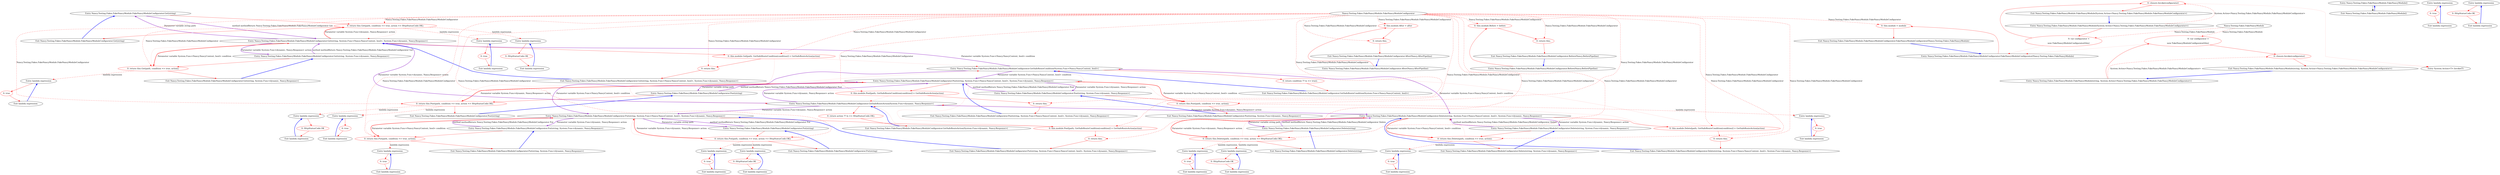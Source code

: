 digraph  {
m0_43 [cluster="Nancy.Testing.Fakes.FakeNancyModule.FakeNancyModuleConfigurator.Get(string)", file="FakeNancyModule.cs", label="Entry Nancy.Testing.Fakes.FakeNancyModule.FakeNancyModuleConfigurator.Get(string)", span="124-124"];
m0_44 [cluster="Nancy.Testing.Fakes.FakeNancyModule.FakeNancyModuleConfigurator.Get(string)", color=red, community=0, file="FakeNancyModule.cs", label="0: return this.Get(path, condition => true, action => HttpStatusCode.OK);", span="126-126"];
m0_45 [cluster="Nancy.Testing.Fakes.FakeNancyModule.FakeNancyModuleConfigurator.Get(string)", file="FakeNancyModule.cs", label="Exit Nancy.Testing.Fakes.FakeNancyModule.FakeNancyModuleConfigurator.Get(string)", span="124-124"];
m0_41 [cluster="Nancy.Testing.Fakes.FakeNancyModule.FakeNancyModuleConfigurator.GetSafeRouteCondition(System.Func<Nancy.NancyContext, bool>)", file="FakeNancyModule.cs", label="Entry Nancy.Testing.Fakes.FakeNancyModule.FakeNancyModuleConfigurator.GetSafeRouteCondition(System.Func<Nancy.NancyContext, bool>)", span="231-231"];
m0_105 [cluster="Nancy.Testing.Fakes.FakeNancyModule.FakeNancyModuleConfigurator.GetSafeRouteCondition(System.Func<Nancy.NancyContext, bool>)", color=red, community=0, file="FakeNancyModule.cs", label="0: return condition ?? (x => true);", span="233-233"];
m0_106 [cluster="Nancy.Testing.Fakes.FakeNancyModule.FakeNancyModuleConfigurator.GetSafeRouteCondition(System.Func<Nancy.NancyContext, bool>)", file="FakeNancyModule.cs", label="Exit Nancy.Testing.Fakes.FakeNancyModule.FakeNancyModuleConfigurator.GetSafeRouteCondition(System.Func<Nancy.NancyContext, bool>)", span="231-231"];
m0_65 [cluster="Nancy.Testing.Fakes.FakeNancyModule.FakeNancyModuleConfigurator.Post(string, System.Func<Nancy.NancyContext, bool>, System.Func<dynamic, Nancy.Response>)", file="FakeNancyModule.cs", label="Entry Nancy.Testing.Fakes.FakeNancyModule.FakeNancyModuleConfigurator.Post(string, System.Func<Nancy.NancyContext, bool>, System.Func<dynamic, Nancy.Response>)", span="184-184"];
m0_78 [cluster="Nancy.Testing.Fakes.FakeNancyModule.FakeNancyModuleConfigurator.Post(string, System.Func<Nancy.NancyContext, bool>, System.Func<dynamic, Nancy.Response>)", color=red, community=0, file="FakeNancyModule.cs", label="0: this.module.Post[path, GetSafeRouteCondition(condition)] = GetSafeRouteAction(action)", span="186-186"];
m0_79 [cluster="Nancy.Testing.Fakes.FakeNancyModule.FakeNancyModuleConfigurator.Post(string, System.Func<Nancy.NancyContext, bool>, System.Func<dynamic, Nancy.Response>)", color=red, community=0, file="FakeNancyModule.cs", label="0: return this;", span="187-187"];
m0_80 [cluster="Nancy.Testing.Fakes.FakeNancyModule.FakeNancyModuleConfigurator.Post(string, System.Func<Nancy.NancyContext, bool>, System.Func<dynamic, Nancy.Response>)", file="FakeNancyModule.cs", label="Exit Nancy.Testing.Fakes.FakeNancyModule.FakeNancyModuleConfigurator.Post(string, System.Func<Nancy.NancyContext, bool>, System.Func<dynamic, Nancy.Response>)", span="184-184"];
m0_22 [cluster="Nancy.Testing.Fakes.FakeNancyModule.FakeNancyModuleConfigurator.Delete(string)", file="FakeNancyModule.cs", label="Entry Nancy.Testing.Fakes.FakeNancyModule.FakeNancyModuleConfigurator.Delete(string)", span="88-88"];
m0_23 [cluster="Nancy.Testing.Fakes.FakeNancyModule.FakeNancyModuleConfigurator.Delete(string)", color=red, community=0, file="FakeNancyModule.cs", label="0: return this.Delete(path, condition => true, action => HttpStatusCode.OK);", span="90-90"];
m0_24 [cluster="Nancy.Testing.Fakes.FakeNancyModule.FakeNancyModuleConfigurator.Delete(string)", file="FakeNancyModule.cs", label="Exit Nancy.Testing.Fakes.FakeNancyModule.FakeNancyModuleConfigurator.Delete(string)", span="88-88"];
m0_53 [cluster="Nancy.Testing.Fakes.FakeNancyModule.FakeNancyModuleConfigurator.Get(string, System.Func<dynamic, Nancy.Response>)", file="FakeNancyModule.cs", label="Entry Nancy.Testing.Fakes.FakeNancyModule.FakeNancyModuleConfigurator.Get(string, System.Func<dynamic, Nancy.Response>)", span="136-136"];
m0_54 [cluster="Nancy.Testing.Fakes.FakeNancyModule.FakeNancyModuleConfigurator.Get(string, System.Func<dynamic, Nancy.Response>)", color=red, community=0, file="FakeNancyModule.cs", label="0: return this.Get(path, condition => true, action);", span="138-138"];
m0_55 [cluster="Nancy.Testing.Fakes.FakeNancyModule.FakeNancyModuleConfigurator.Get(string, System.Func<dynamic, Nancy.Response>)", file="FakeNancyModule.cs", label="Exit Nancy.Testing.Fakes.FakeNancyModule.FakeNancyModuleConfigurator.Get(string, System.Func<dynamic, Nancy.Response>)", span="136-136"];
m0_0 [cluster="Nancy.Testing.Fakes.FakeNancyModule.FakeNancyModule()", file="FakeNancyModule.cs", label="Entry Nancy.Testing.Fakes.FakeNancyModule.FakeNancyModule()", span="12-12"];
m0_1 [cluster="Nancy.Testing.Fakes.FakeNancyModule.FakeNancyModule()", file="FakeNancyModule.cs", label="Exit Nancy.Testing.Fakes.FakeNancyModule.FakeNancyModule()", span="12-12"];
m0_7 [cluster="System.Action<T>.Invoke(T)", file="FakeNancyModule.cs", label="Entry System.Action<T>.Invoke(T)", span="0-0"];
m0_42 [cluster="Nancy.Testing.Fakes.FakeNancyModule.FakeNancyModuleConfigurator.GetSafeRouteAction(System.Func<dynamic, Nancy.Response>)", file="FakeNancyModule.cs", label="Entry Nancy.Testing.Fakes.FakeNancyModule.FakeNancyModuleConfigurator.GetSafeRouteAction(System.Func<dynamic, Nancy.Response>)", span="226-226"];
m0_100 [cluster="Nancy.Testing.Fakes.FakeNancyModule.FakeNancyModuleConfigurator.GetSafeRouteAction(System.Func<dynamic, Nancy.Response>)", color=red, community=0, file="FakeNancyModule.cs", label="0: return action ?? (x => HttpStatusCode.OK);", span="228-228"];
m0_101 [cluster="Nancy.Testing.Fakes.FakeNancyModule.FakeNancyModuleConfigurator.GetSafeRouteAction(System.Func<dynamic, Nancy.Response>)", file="FakeNancyModule.cs", label="Exit Nancy.Testing.Fakes.FakeNancyModule.FakeNancyModuleConfigurator.GetSafeRouteAction(System.Func<dynamic, Nancy.Response>)", span="226-226"];
m0_72 [cluster="Nancy.Testing.Fakes.FakeNancyModule.FakeNancyModuleConfigurator.Post(string, System.Func<dynamic, Nancy.Response>)", file="FakeNancyModule.cs", label="Entry Nancy.Testing.Fakes.FakeNancyModule.FakeNancyModuleConfigurator.Post(string, System.Func<dynamic, Nancy.Response>)", span="172-172"];
m0_73 [cluster="Nancy.Testing.Fakes.FakeNancyModule.FakeNancyModuleConfigurator.Post(string, System.Func<dynamic, Nancy.Response>)", color=red, community=0, file="FakeNancyModule.cs", label="0: return this.Post(path, condition => true, action);", span="174-174"];
m0_74 [cluster="Nancy.Testing.Fakes.FakeNancyModule.FakeNancyModuleConfigurator.Post(string, System.Func<dynamic, Nancy.Response>)", file="FakeNancyModule.cs", label="Exit Nancy.Testing.Fakes.FakeNancyModule.FakeNancyModuleConfigurator.Post(string, System.Func<dynamic, Nancy.Response>)", span="172-172"];
m0_8 [cluster="Nancy.Testing.Fakes.FakeNancyModule.FakeNancyModule(string, System.Action<Nancy.Testing.Fakes.FakeNancyModule.FakeNancyModuleConfigurator>)", file="FakeNancyModule.cs", label="Entry Nancy.Testing.Fakes.FakeNancyModule.FakeNancyModule(string, System.Action<Nancy.Testing.Fakes.FakeNancyModule.FakeNancyModuleConfigurator>)", span="33-33"];
m0_9 [cluster="Nancy.Testing.Fakes.FakeNancyModule.FakeNancyModule(string, System.Action<Nancy.Testing.Fakes.FakeNancyModule.FakeNancyModuleConfigurator>)", color=red, community=1, file="FakeNancyModule.cs", label="0: var configurator =\r\n                new FakeNancyModuleConfigurator(this)", span="36-37"];
m0_10 [cluster="Nancy.Testing.Fakes.FakeNancyModule.FakeNancyModule(string, System.Action<Nancy.Testing.Fakes.FakeNancyModule.FakeNancyModuleConfigurator>)", color=red, community=0, file="FakeNancyModule.cs", label="0: closure.Invoke(configurator)", span="39-39"];
m0_11 [cluster="Nancy.Testing.Fakes.FakeNancyModule.FakeNancyModule(string, System.Action<Nancy.Testing.Fakes.FakeNancyModule.FakeNancyModuleConfigurator>)", file="FakeNancyModule.cs", label="Exit Nancy.Testing.Fakes.FakeNancyModule.FakeNancyModule(string, System.Action<Nancy.Testing.Fakes.FakeNancyModule.FakeNancyModuleConfigurator>)", span="33-33"];
m0_91 [cluster="Nancy.Testing.Fakes.FakeNancyModule.FakeNancyModuleConfigurator.Put(string, System.Func<dynamic, Nancy.Response>)", file="FakeNancyModule.cs", label="Entry Nancy.Testing.Fakes.FakeNancyModule.FakeNancyModuleConfigurator.Put(string, System.Func<dynamic, Nancy.Response>)", span="208-208"];
m0_92 [cluster="Nancy.Testing.Fakes.FakeNancyModule.FakeNancyModuleConfigurator.Put(string, System.Func<dynamic, Nancy.Response>)", color=red, community=0, file="FakeNancyModule.cs", label="0: return this.Put(path, condition => true, action);", span="210-210"];
m0_93 [cluster="Nancy.Testing.Fakes.FakeNancyModule.FakeNancyModuleConfigurator.Put(string, System.Func<dynamic, Nancy.Response>)", file="FakeNancyModule.cs", label="Exit Nancy.Testing.Fakes.FakeNancyModule.FakeNancyModuleConfigurator.Put(string, System.Func<dynamic, Nancy.Response>)", span="208-208"];
m0_6 [cluster="Nancy.Testing.Fakes.FakeNancyModule.FakeNancyModuleConfigurator.FakeNancyModuleConfigurator(Nancy.Testing.Fakes.FakeNancyModule)", file="FakeNancyModule.cs", label="Entry Nancy.Testing.Fakes.FakeNancyModule.FakeNancyModuleConfigurator.FakeNancyModuleConfigurator(Nancy.Testing.Fakes.FakeNancyModule)", span="53-53"];
m0_12 [cluster="Nancy.Testing.Fakes.FakeNancyModule.FakeNancyModuleConfigurator.FakeNancyModuleConfigurator(Nancy.Testing.Fakes.FakeNancyModule)", color=red, community=0, file="FakeNancyModule.cs", label="0: this.module = module", span="55-55"];
m0_13 [cluster="Nancy.Testing.Fakes.FakeNancyModule.FakeNancyModuleConfigurator.FakeNancyModuleConfigurator(Nancy.Testing.Fakes.FakeNancyModule)", file="FakeNancyModule.cs", label="Exit Nancy.Testing.Fakes.FakeNancyModule.FakeNancyModuleConfigurator.FakeNancyModuleConfigurator(Nancy.Testing.Fakes.FakeNancyModule)", span="53-53"];
m0_14 [cluster="Nancy.Testing.Fakes.FakeNancyModule.FakeNancyModuleConfigurator.After(Nancy.AfterPipeline)", file="FakeNancyModule.cs", label="Entry Nancy.Testing.Fakes.FakeNancyModule.FakeNancyModuleConfigurator.After(Nancy.AfterPipeline)", span="63-63"];
m0_15 [cluster="Nancy.Testing.Fakes.FakeNancyModule.FakeNancyModuleConfigurator.After(Nancy.AfterPipeline)", color=red, community=0, file="FakeNancyModule.cs", label="0: this.module.After = after", span="65-65"];
m0_16 [cluster="Nancy.Testing.Fakes.FakeNancyModule.FakeNancyModuleConfigurator.After(Nancy.AfterPipeline)", color=red, community=0, file="FakeNancyModule.cs", label="0: return this;", span="67-67"];
m0_17 [cluster="Nancy.Testing.Fakes.FakeNancyModule.FakeNancyModuleConfigurator.After(Nancy.AfterPipeline)", file="FakeNancyModule.cs", label="Exit Nancy.Testing.Fakes.FakeNancyModule.FakeNancyModuleConfigurator.After(Nancy.AfterPipeline)", span="63-63"];
m0_107 [cluster="lambda expression", file="FakeNancyModule.cs", label="Entry lambda expression", span="233-233"];
m0_26 [cluster="lambda expression", file="FakeNancyModule.cs", label="Entry lambda expression", span="90-90"];
m0_29 [cluster="lambda expression", file="FakeNancyModule.cs", label="Entry lambda expression", span="90-90"];
m0_27 [cluster="lambda expression", color=red, community=0, file="FakeNancyModule.cs", label="0: true", span="90-90"];
m0_28 [cluster="lambda expression", file="FakeNancyModule.cs", label="Exit lambda expression", span="90-90"];
m0_30 [cluster="lambda expression", color=red, community=0, file="FakeNancyModule.cs", label="0: HttpStatusCode.OK", span="90-90"];
m0_31 [cluster="lambda expression", file="FakeNancyModule.cs", label="Exit lambda expression", span="90-90"];
m0_35 [cluster="lambda expression", file="FakeNancyModule.cs", label="Entry lambda expression", span="102-102"];
m0_36 [cluster="lambda expression", color=red, community=0, file="FakeNancyModule.cs", label="0: true", span="102-102"];
m0_37 [cluster="lambda expression", file="FakeNancyModule.cs", label="Exit lambda expression", span="102-102"];
m0_47 [cluster="lambda expression", file="FakeNancyModule.cs", label="Entry lambda expression", span="126-126"];
m0_50 [cluster="lambda expression", file="FakeNancyModule.cs", label="Entry lambda expression", span="126-126"];
m0_48 [cluster="lambda expression", color=red, community=0, file="FakeNancyModule.cs", label="0: true", span="126-126"];
m0_49 [cluster="lambda expression", file="FakeNancyModule.cs", label="Exit lambda expression", span="126-126"];
m0_51 [cluster="lambda expression", color=red, community=0, file="FakeNancyModule.cs", label="0: HttpStatusCode.OK", span="126-126"];
m0_52 [cluster="lambda expression", file="FakeNancyModule.cs", label="Exit lambda expression", span="126-126"];
m0_56 [cluster="lambda expression", file="FakeNancyModule.cs", label="Entry lambda expression", span="138-138"];
m0_57 [cluster="lambda expression", color=red, community=0, file="FakeNancyModule.cs", label="0: true", span="138-138"];
m0_58 [cluster="lambda expression", file="FakeNancyModule.cs", label="Exit lambda expression", span="138-138"];
m0_66 [cluster="lambda expression", file="FakeNancyModule.cs", label="Entry lambda expression", span="162-162"];
m0_69 [cluster="lambda expression", file="FakeNancyModule.cs", label="Entry lambda expression", span="162-162"];
m0_67 [cluster="lambda expression", color=red, community=0, file="FakeNancyModule.cs", label="0: true", span="162-162"];
m0_68 [cluster="lambda expression", file="FakeNancyModule.cs", label="Exit lambda expression", span="162-162"];
m0_70 [cluster="lambda expression", color=red, community=0, file="FakeNancyModule.cs", label="0: HttpStatusCode.OK", span="162-162"];
m0_71 [cluster="lambda expression", file="FakeNancyModule.cs", label="Exit lambda expression", span="162-162"];
m0_75 [cluster="lambda expression", file="FakeNancyModule.cs", label="Entry lambda expression", span="174-174"];
m0_76 [cluster="lambda expression", color=red, community=0, file="FakeNancyModule.cs", label="0: true", span="174-174"];
m0_77 [cluster="lambda expression", file="FakeNancyModule.cs", label="Exit lambda expression", span="174-174"];
m0_85 [cluster="lambda expression", file="FakeNancyModule.cs", label="Entry lambda expression", span="198-198"];
m0_88 [cluster="lambda expression", file="FakeNancyModule.cs", label="Entry lambda expression", span="198-198"];
m0_86 [cluster="lambda expression", color=red, community=0, file="FakeNancyModule.cs", label="0: true", span="198-198"];
m0_87 [cluster="lambda expression", file="FakeNancyModule.cs", label="Exit lambda expression", span="198-198"];
m0_89 [cluster="lambda expression", color=red, community=0, file="FakeNancyModule.cs", label="0: HttpStatusCode.OK", span="198-198"];
m0_90 [cluster="lambda expression", file="FakeNancyModule.cs", label="Exit lambda expression", span="198-198"];
m0_94 [cluster="lambda expression", file="FakeNancyModule.cs", label="Entry lambda expression", span="210-210"];
m0_95 [cluster="lambda expression", color=red, community=0, file="FakeNancyModule.cs", label="0: true", span="210-210"];
m0_96 [cluster="lambda expression", file="FakeNancyModule.cs", label="Exit lambda expression", span="210-210"];
m0_102 [cluster="lambda expression", file="FakeNancyModule.cs", label="Entry lambda expression", span="228-228"];
m0_103 [cluster="lambda expression", color=red, community=0, file="FakeNancyModule.cs", label="0: HttpStatusCode.OK", span="228-228"];
m0_104 [cluster="lambda expression", file="FakeNancyModule.cs", label="Exit lambda expression", span="228-228"];
m0_108 [cluster="lambda expression", color=red, community=0, file="FakeNancyModule.cs", label="0: true", span="233-233"];
m0_109 [cluster="lambda expression", file="FakeNancyModule.cs", label="Exit lambda expression", span="233-233"];
m0_2 [cluster="Nancy.Testing.Fakes.FakeNancyModule.FakeNancyModule(System.Action<Nancy.Testing.Fakes.FakeNancyModule.FakeNancyModuleConfigurator>)", file="FakeNancyModule.cs", label="Entry Nancy.Testing.Fakes.FakeNancyModule.FakeNancyModule(System.Action<Nancy.Testing.Fakes.FakeNancyModule.FakeNancyModuleConfigurator>)", span="20-20"];
m0_3 [cluster="Nancy.Testing.Fakes.FakeNancyModule.FakeNancyModule(System.Action<Nancy.Testing.Fakes.FakeNancyModule.FakeNancyModuleConfigurator>)", color=red, community=1, file="FakeNancyModule.cs", label="0: var configurator =\r\n                new FakeNancyModuleConfigurator(this)", span="22-23"];
m0_4 [cluster="Nancy.Testing.Fakes.FakeNancyModule.FakeNancyModule(System.Action<Nancy.Testing.Fakes.FakeNancyModule.FakeNancyModuleConfigurator>)", color=red, community=0, file="FakeNancyModule.cs", label="0: closure.Invoke(configurator)", span="25-25"];
m0_5 [cluster="Nancy.Testing.Fakes.FakeNancyModule.FakeNancyModule(System.Action<Nancy.Testing.Fakes.FakeNancyModule.FakeNancyModuleConfigurator>)", file="FakeNancyModule.cs", label="Exit Nancy.Testing.Fakes.FakeNancyModule.FakeNancyModule(System.Action<Nancy.Testing.Fakes.FakeNancyModule.FakeNancyModuleConfigurator>)", span="20-20"];
m0_81 [cluster="Nancy.Testing.Fakes.FakeNancyModule.FakeNancyModuleConfigurator.Put(string)", file="FakeNancyModule.cs", label="Entry Nancy.Testing.Fakes.FakeNancyModule.FakeNancyModuleConfigurator.Put(string)", span="196-196"];
m0_82 [cluster="Nancy.Testing.Fakes.FakeNancyModule.FakeNancyModuleConfigurator.Put(string)", color=red, community=0, file="FakeNancyModule.cs", label="0: return this.Put(path, condition => true, action => HttpStatusCode.OK);", span="198-198"];
m0_83 [cluster="Nancy.Testing.Fakes.FakeNancyModule.FakeNancyModuleConfigurator.Put(string)", file="FakeNancyModule.cs", label="Exit Nancy.Testing.Fakes.FakeNancyModule.FakeNancyModuleConfigurator.Put(string)", span="196-196"];
m0_18 [cluster="Nancy.Testing.Fakes.FakeNancyModule.FakeNancyModuleConfigurator.Before(Nancy.BeforePipeline)", file="FakeNancyModule.cs", label="Entry Nancy.Testing.Fakes.FakeNancyModule.FakeNancyModuleConfigurator.Before(Nancy.BeforePipeline)", span="75-75"];
m0_19 [cluster="Nancy.Testing.Fakes.FakeNancyModule.FakeNancyModuleConfigurator.Before(Nancy.BeforePipeline)", color=red, community=0, file="FakeNancyModule.cs", label="0: this.module.Before = before", span="77-77"];
m0_20 [cluster="Nancy.Testing.Fakes.FakeNancyModule.FakeNancyModuleConfigurator.Before(Nancy.BeforePipeline)", color=red, community=0, file="FakeNancyModule.cs", label="0: return this;", span="79-79"];
m0_21 [cluster="Nancy.Testing.Fakes.FakeNancyModule.FakeNancyModuleConfigurator.Before(Nancy.BeforePipeline)", file="FakeNancyModule.cs", label="Exit Nancy.Testing.Fakes.FakeNancyModule.FakeNancyModuleConfigurator.Before(Nancy.BeforePipeline)", span="75-75"];
m0_84 [cluster="Nancy.Testing.Fakes.FakeNancyModule.FakeNancyModuleConfigurator.Put(string, System.Func<Nancy.NancyContext, bool>, System.Func<dynamic, Nancy.Response>)", file="FakeNancyModule.cs", label="Entry Nancy.Testing.Fakes.FakeNancyModule.FakeNancyModuleConfigurator.Put(string, System.Func<Nancy.NancyContext, bool>, System.Func<dynamic, Nancy.Response>)", span="220-220"];
m0_97 [cluster="Nancy.Testing.Fakes.FakeNancyModule.FakeNancyModuleConfigurator.Put(string, System.Func<Nancy.NancyContext, bool>, System.Func<dynamic, Nancy.Response>)", color=red, community=0, file="FakeNancyModule.cs", label="0: this.module.Post[path, GetSafeRouteCondition(condition)] = GetSafeRouteAction(action)", span="222-222"];
m0_98 [cluster="Nancy.Testing.Fakes.FakeNancyModule.FakeNancyModuleConfigurator.Put(string, System.Func<Nancy.NancyContext, bool>, System.Func<dynamic, Nancy.Response>)", color=red, community=0, file="FakeNancyModule.cs", label="0: return this;", span="223-223"];
m0_99 [cluster="Nancy.Testing.Fakes.FakeNancyModule.FakeNancyModuleConfigurator.Put(string, System.Func<Nancy.NancyContext, bool>, System.Func<dynamic, Nancy.Response>)", file="FakeNancyModule.cs", label="Exit Nancy.Testing.Fakes.FakeNancyModule.FakeNancyModuleConfigurator.Put(string, System.Func<Nancy.NancyContext, bool>, System.Func<dynamic, Nancy.Response>)", span="220-220"];
m0_32 [cluster="Nancy.Testing.Fakes.FakeNancyModule.FakeNancyModuleConfigurator.Delete(string, System.Func<dynamic, Nancy.Response>)", file="FakeNancyModule.cs", label="Entry Nancy.Testing.Fakes.FakeNancyModule.FakeNancyModuleConfigurator.Delete(string, System.Func<dynamic, Nancy.Response>)", span="100-100"];
m0_33 [cluster="Nancy.Testing.Fakes.FakeNancyModule.FakeNancyModuleConfigurator.Delete(string, System.Func<dynamic, Nancy.Response>)", color=red, community=0, file="FakeNancyModule.cs", label="0: return this.Delete(path, condition => true, action);", span="102-102"];
m0_34 [cluster="Nancy.Testing.Fakes.FakeNancyModule.FakeNancyModuleConfigurator.Delete(string, System.Func<dynamic, Nancy.Response>)", file="FakeNancyModule.cs", label="Exit Nancy.Testing.Fakes.FakeNancyModule.FakeNancyModuleConfigurator.Delete(string, System.Func<dynamic, Nancy.Response>)", span="100-100"];
m0_46 [cluster="Nancy.Testing.Fakes.FakeNancyModule.FakeNancyModuleConfigurator.Get(string, System.Func<Nancy.NancyContext, bool>, System.Func<dynamic, Nancy.Response>)", file="FakeNancyModule.cs", label="Entry Nancy.Testing.Fakes.FakeNancyModule.FakeNancyModuleConfigurator.Get(string, System.Func<Nancy.NancyContext, bool>, System.Func<dynamic, Nancy.Response>)", span="148-148"];
m0_59 [cluster="Nancy.Testing.Fakes.FakeNancyModule.FakeNancyModuleConfigurator.Get(string, System.Func<Nancy.NancyContext, bool>, System.Func<dynamic, Nancy.Response>)", color=red, community=0, file="FakeNancyModule.cs", label="0: this.module.Get[path, GetSafeRouteCondition(condition)] = GetSafeRouteAction(action)", span="150-150"];
m0_60 [cluster="Nancy.Testing.Fakes.FakeNancyModule.FakeNancyModuleConfigurator.Get(string, System.Func<Nancy.NancyContext, bool>, System.Func<dynamic, Nancy.Response>)", color=red, community=0, file="FakeNancyModule.cs", label="0: return this;", span="151-151"];
m0_61 [cluster="Nancy.Testing.Fakes.FakeNancyModule.FakeNancyModuleConfigurator.Get(string, System.Func<Nancy.NancyContext, bool>, System.Func<dynamic, Nancy.Response>)", file="FakeNancyModule.cs", label="Exit Nancy.Testing.Fakes.FakeNancyModule.FakeNancyModuleConfigurator.Get(string, System.Func<Nancy.NancyContext, bool>, System.Func<dynamic, Nancy.Response>)", span="148-148"];
m0_62 [cluster="Nancy.Testing.Fakes.FakeNancyModule.FakeNancyModuleConfigurator.Post(string)", file="FakeNancyModule.cs", label="Entry Nancy.Testing.Fakes.FakeNancyModule.FakeNancyModuleConfigurator.Post(string)", span="160-160"];
m0_63 [cluster="Nancy.Testing.Fakes.FakeNancyModule.FakeNancyModuleConfigurator.Post(string)", color=red, community=0, file="FakeNancyModule.cs", label="0: return this.Post(path, condition => true, action => HttpStatusCode.OK);", span="162-162"];
m0_64 [cluster="Nancy.Testing.Fakes.FakeNancyModule.FakeNancyModuleConfigurator.Post(string)", file="FakeNancyModule.cs", label="Exit Nancy.Testing.Fakes.FakeNancyModule.FakeNancyModuleConfigurator.Post(string)", span="160-160"];
m0_25 [cluster="Nancy.Testing.Fakes.FakeNancyModule.FakeNancyModuleConfigurator.Delete(string, System.Func<Nancy.NancyContext, bool>, System.Func<dynamic, Nancy.Response>)", file="FakeNancyModule.cs", label="Entry Nancy.Testing.Fakes.FakeNancyModule.FakeNancyModuleConfigurator.Delete(string, System.Func<Nancy.NancyContext, bool>, System.Func<dynamic, Nancy.Response>)", span="112-112"];
m0_38 [cluster="Nancy.Testing.Fakes.FakeNancyModule.FakeNancyModuleConfigurator.Delete(string, System.Func<Nancy.NancyContext, bool>, System.Func<dynamic, Nancy.Response>)", color=red, community=0, file="FakeNancyModule.cs", label="0: this.module.Delete[path, GetSafeRouteCondition(condition)] = GetSafeRouteAction(action)", span="114-114"];
m0_39 [cluster="Nancy.Testing.Fakes.FakeNancyModule.FakeNancyModuleConfigurator.Delete(string, System.Func<Nancy.NancyContext, bool>, System.Func<dynamic, Nancy.Response>)", color=red, community=0, file="FakeNancyModule.cs", label="0: return this;", span="115-115"];
m0_40 [cluster="Nancy.Testing.Fakes.FakeNancyModule.FakeNancyModuleConfigurator.Delete(string, System.Func<Nancy.NancyContext, bool>, System.Func<dynamic, Nancy.Response>)", file="FakeNancyModule.cs", label="Exit Nancy.Testing.Fakes.FakeNancyModule.FakeNancyModuleConfigurator.Delete(string, System.Func<Nancy.NancyContext, bool>, System.Func<dynamic, Nancy.Response>)", span="112-112"];
m0_110 [file="FakeNancyModule.cs", label="Nancy.Testing.Fakes.FakeNancyModule", span=""];
m0_111 [file="FakeNancyModule.cs", label="Nancy.Testing.Fakes.FakeNancyModule.FakeNancyModuleConfigurator", span=""];
m0_43 -> m0_44  [color=red, key=0, style=solid];
m0_43 -> m0_46  [color=darkorchid, key=3, label="method methodReturn Nancy.Testing.Fakes.FakeNancyModule.FakeNancyModuleConfigurator Get", style=bold];
m0_44 -> m0_45  [color=red, key=0, style=solid];
m0_44 -> m0_46  [color=red, key=2, style=dotted];
m0_44 -> m0_47  [color=red, key=1, label="lambda expression", style=dashed];
m0_44 -> m0_50  [color=red, key=1, label="lambda expression", style=dashed];
m0_45 -> m0_43  [color=blue, key=0, style=bold];
m0_41 -> m0_105  [color=red, key=0, style=solid];
m0_41 -> m0_25  [color=darkorchid, key=3, label="Parameter variable System.Func<Nancy.NancyContext, bool> condition", style=bold];
m0_41 -> m0_46  [color=darkorchid, key=3, label="Parameter variable System.Func<Nancy.NancyContext, bool> condition", style=bold];
m0_41 -> m0_65  [color=darkorchid, key=3, label="Parameter variable System.Func<Nancy.NancyContext, bool> condition", style=bold];
m0_41 -> m0_84  [color=darkorchid, key=3, label="Parameter variable System.Func<Nancy.NancyContext, bool> condition", style=bold];
m0_105 -> m0_106  [color=red, key=0, style=solid];
m0_106 -> m0_41  [color=blue, key=0, style=bold];
m0_65 -> m0_78  [color=red, key=0, style=solid];
m0_65 -> m0_62  [color=darkorchid, key=3, label="Parameter variable string path", style=bold];
m0_65 -> m0_72  [color=darkorchid, key=3, label="Parameter variable System.Func<dynamic, Nancy.Response> action", style=bold];
m0_65 -> m0_63  [color=red, key=3, label="Parameter variable System.Func<dynamic, Nancy.Response> action", style=bold];
m0_65 -> m0_73  [color=red, key=3, label="Parameter variable System.Func<Nancy.NancyContext, bool> condition", style=bold];
m0_78 -> m0_79  [color=red, key=0, style=solid];
m0_78 -> m0_41  [color=red, key=2, style=dotted];
m0_78 -> m0_42  [color=red, key=2, style=dotted];
m0_79 -> m0_80  [color=red, key=0, style=solid];
m0_80 -> m0_65  [color=blue, key=0, style=bold];
m0_22 -> m0_23  [color=red, key=0, style=solid];
m0_22 -> m0_25  [color=darkorchid, key=3, label="method methodReturn Nancy.Testing.Fakes.FakeNancyModule.FakeNancyModuleConfigurator Delete", style=bold];
m0_23 -> m0_24  [color=red, key=0, style=solid];
m0_23 -> m0_25  [color=red, key=2, style=dotted];
m0_23 -> m0_26  [color=red, key=1, label="lambda expression", style=dashed];
m0_23 -> m0_29  [color=red, key=1, label="lambda expression", style=dashed];
m0_24 -> m0_22  [color=blue, key=0, style=bold];
m0_53 -> m0_54  [color=red, key=0, style=solid];
m0_53 -> m0_46  [color=darkorchid, key=3, label="method methodReturn Nancy.Testing.Fakes.FakeNancyModule.FakeNancyModuleConfigurator Get", style=bold];
m0_54 -> m0_55  [color=red, key=0, style=solid];
m0_54 -> m0_46  [color=red, key=2, style=dotted];
m0_54 -> m0_56  [color=red, key=1, label="lambda expression", style=dashed];
m0_55 -> m0_53  [color=blue, key=0, style=bold];
m0_0 -> m0_1  [key=0, style=solid];
m0_1 -> m0_0  [color=blue, key=0, style=bold];
m0_42 -> m0_100  [color=red, key=0, style=solid];
m0_42 -> m0_25  [color=darkorchid, key=3, label="Parameter variable System.Func<dynamic, Nancy.Response> action", style=bold];
m0_42 -> m0_46  [color=darkorchid, key=3, label="Parameter variable System.Func<dynamic, Nancy.Response> action", style=bold];
m0_42 -> m0_65  [color=darkorchid, key=3, label="Parameter variable System.Func<dynamic, Nancy.Response> action", style=bold];
m0_42 -> m0_84  [color=darkorchid, key=3, label="Parameter variable System.Func<dynamic, Nancy.Response> action", style=bold];
m0_100 -> m0_101  [color=red, key=0, style=solid];
m0_101 -> m0_42  [color=blue, key=0, style=bold];
m0_72 -> m0_73  [color=red, key=0, style=solid];
m0_72 -> m0_65  [color=darkorchid, key=3, label="method methodReturn Nancy.Testing.Fakes.FakeNancyModule.FakeNancyModuleConfigurator Post", style=bold];
m0_73 -> m0_74  [color=red, key=0, style=solid];
m0_73 -> m0_65  [color=red, key=2, style=dotted];
m0_73 -> m0_75  [color=red, key=1, label="lambda expression", style=dashed];
m0_74 -> m0_72  [color=blue, key=0, style=bold];
m0_8 -> m0_9  [color=red, key=0, style=solid];
m0_8 -> m0_10  [color=red, key=1, label="System.Action<Nancy.Testing.Fakes.FakeNancyModule.FakeNancyModuleConfigurator>", style=dashed];
m0_9 -> m0_10  [color=red, key=0, style=solid];
m0_9 -> m0_6  [color=red, key=2, style=dotted];
m0_10 -> m0_11  [color=red, key=0, style=solid];
m0_10 -> m0_7  [color=red, key=2, style=dotted];
m0_11 -> m0_8  [color=blue, key=0, style=bold];
m0_91 -> m0_92  [color=red, key=0, style=solid];
m0_91 -> m0_84  [color=darkorchid, key=3, label="method methodReturn Nancy.Testing.Fakes.FakeNancyModule.FakeNancyModuleConfigurator Put", style=bold];
m0_92 -> m0_93  [color=red, key=0, style=solid];
m0_92 -> m0_84  [color=red, key=2, style=dotted];
m0_92 -> m0_94  [color=red, key=1, label="lambda expression", style=dashed];
m0_93 -> m0_91  [color=blue, key=0, style=bold];
m0_6 -> m0_12  [color=red, key=0, style=solid];
m0_12 -> m0_13  [color=red, key=0, style=solid];
m0_13 -> m0_6  [color=blue, key=0, style=bold];
m0_14 -> m0_15  [color=red, key=0, style=solid];
m0_15 -> m0_16  [color=red, key=0, style=solid];
m0_16 -> m0_17  [color=red, key=0, style=solid];
m0_17 -> m0_14  [color=blue, key=0, style=bold];
m0_107 -> m0_108  [color=red, key=0, style=solid];
m0_26 -> m0_27  [color=red, key=0, style=solid];
m0_29 -> m0_30  [color=red, key=0, style=solid];
m0_27 -> m0_28  [color=red, key=0, style=solid];
m0_28 -> m0_26  [color=blue, key=0, style=bold];
m0_30 -> m0_31  [color=red, key=0, style=solid];
m0_31 -> m0_29  [color=blue, key=0, style=bold];
m0_35 -> m0_36  [color=red, key=0, style=solid];
m0_36 -> m0_37  [color=red, key=0, style=solid];
m0_37 -> m0_35  [color=blue, key=0, style=bold];
m0_47 -> m0_48  [color=red, key=0, style=solid];
m0_50 -> m0_51  [color=red, key=0, style=solid];
m0_48 -> m0_49  [color=red, key=0, style=solid];
m0_49 -> m0_47  [color=blue, key=0, style=bold];
m0_51 -> m0_52  [color=red, key=0, style=solid];
m0_52 -> m0_50  [color=blue, key=0, style=bold];
m0_56 -> m0_57  [color=red, key=0, style=solid];
m0_57 -> m0_58  [color=red, key=0, style=solid];
m0_58 -> m0_56  [color=blue, key=0, style=bold];
m0_66 -> m0_67  [color=red, key=0, style=solid];
m0_69 -> m0_70  [color=red, key=0, style=solid];
m0_67 -> m0_68  [color=red, key=0, style=solid];
m0_68 -> m0_66  [color=blue, key=0, style=bold];
m0_70 -> m0_71  [color=red, key=0, style=solid];
m0_71 -> m0_69  [color=blue, key=0, style=bold];
m0_75 -> m0_76  [color=red, key=0, style=solid];
m0_76 -> m0_77  [color=red, key=0, style=solid];
m0_77 -> m0_75  [color=blue, key=0, style=bold];
m0_85 -> m0_86  [color=red, key=0, style=solid];
m0_88 -> m0_89  [color=red, key=0, style=solid];
m0_86 -> m0_87  [color=red, key=0, style=solid];
m0_87 -> m0_85  [color=blue, key=0, style=bold];
m0_89 -> m0_90  [color=red, key=0, style=solid];
m0_90 -> m0_88  [color=blue, key=0, style=bold];
m0_94 -> m0_95  [color=red, key=0, style=solid];
m0_95 -> m0_96  [color=red, key=0, style=solid];
m0_96 -> m0_94  [color=blue, key=0, style=bold];
m0_102 -> m0_103  [color=red, key=0, style=solid];
m0_103 -> m0_104  [color=red, key=0, style=solid];
m0_104 -> m0_102  [color=blue, key=0, style=bold];
m0_108 -> m0_109  [color=red, key=0, style=solid];
m0_109 -> m0_107  [color=blue, key=0, style=bold];
m0_2 -> m0_3  [color=red, key=0, style=solid];
m0_2 -> m0_4  [color=red, key=1, label="System.Action<Nancy.Testing.Fakes.FakeNancyModule.FakeNancyModuleConfigurator>", style=dashed];
m0_3 -> m0_4  [color=red, key=0, style=solid];
m0_3 -> m0_6  [color=red, key=2, style=dotted];
m0_4 -> m0_5  [color=red, key=0, style=solid];
m0_4 -> m0_7  [color=red, key=2, style=dotted];
m0_5 -> m0_2  [color=blue, key=0, style=bold];
m0_81 -> m0_82  [color=red, key=0, style=solid];
m0_81 -> m0_84  [color=darkorchid, key=3, label="method methodReturn Nancy.Testing.Fakes.FakeNancyModule.FakeNancyModuleConfigurator Put", style=bold];
m0_82 -> m0_83  [color=red, key=0, style=solid];
m0_82 -> m0_84  [color=red, key=2, style=dotted];
m0_82 -> m0_85  [color=red, key=1, label="lambda expression", style=dashed];
m0_82 -> m0_88  [color=red, key=1, label="lambda expression", style=dashed];
m0_83 -> m0_81  [color=blue, key=0, style=bold];
m0_18 -> m0_19  [color=red, key=0, style=solid];
m0_19 -> m0_20  [color=red, key=0, style=solid];
m0_20 -> m0_21  [color=red, key=0, style=solid];
m0_21 -> m0_18  [color=blue, key=0, style=bold];
m0_84 -> m0_97  [color=red, key=0, style=solid];
m0_84 -> m0_81  [color=darkorchid, key=3, label="Parameter variable string path", style=bold];
m0_84 -> m0_91  [color=darkorchid, key=3, label="Parameter variable System.Func<dynamic, Nancy.Response> action", style=bold];
m0_84 -> m0_82  [color=red, key=3, label="Parameter variable System.Func<dynamic, Nancy.Response> action", style=bold];
m0_84 -> m0_92  [color=red, key=3, label="Parameter variable System.Func<Nancy.NancyContext, bool> condition", style=bold];
m0_97 -> m0_98  [color=red, key=0, style=solid];
m0_97 -> m0_41  [color=red, key=2, style=dotted];
m0_97 -> m0_42  [color=red, key=2, style=dotted];
m0_98 -> m0_99  [color=red, key=0, style=solid];
m0_99 -> m0_84  [color=blue, key=0, style=bold];
m0_32 -> m0_33  [color=red, key=0, style=solid];
m0_32 -> m0_25  [color=darkorchid, key=3, label="method methodReturn Nancy.Testing.Fakes.FakeNancyModule.FakeNancyModuleConfigurator Delete", style=bold];
m0_33 -> m0_34  [color=red, key=0, style=solid];
m0_33 -> m0_25  [color=red, key=2, style=dotted];
m0_33 -> m0_35  [color=red, key=1, label="lambda expression", style=dashed];
m0_34 -> m0_32  [color=blue, key=0, style=bold];
m0_46 -> m0_59  [color=red, key=0, style=solid];
m0_46 -> m0_43  [color=darkorchid, key=3, label="Parameter variable string path", style=bold];
m0_46 -> m0_53  [color=darkorchid, key=3, label="Parameter variable System.Func<dynamic, Nancy.Response> action", style=bold];
m0_46 -> m0_44  [color=red, key=3, label="Parameter variable System.Func<dynamic, Nancy.Response> action", style=bold];
m0_46 -> m0_54  [color=red, key=3, label="Parameter variable System.Func<Nancy.NancyContext, bool> condition", style=bold];
m0_59 -> m0_60  [color=red, key=0, style=solid];
m0_59 -> m0_41  [color=red, key=2, style=dotted];
m0_59 -> m0_42  [color=red, key=2, style=dotted];
m0_60 -> m0_61  [color=red, key=0, style=solid];
m0_61 -> m0_46  [color=blue, key=0, style=bold];
m0_62 -> m0_63  [color=red, key=0, style=solid];
m0_62 -> m0_65  [color=darkorchid, key=3, label="method methodReturn Nancy.Testing.Fakes.FakeNancyModule.FakeNancyModuleConfigurator Post", style=bold];
m0_63 -> m0_64  [color=red, key=0, style=solid];
m0_63 -> m0_65  [color=red, key=2, style=dotted];
m0_63 -> m0_66  [color=red, key=1, label="lambda expression", style=dashed];
m0_63 -> m0_69  [color=red, key=1, label="lambda expression", style=dashed];
m0_64 -> m0_62  [color=blue, key=0, style=bold];
m0_25 -> m0_38  [color=red, key=0, style=solid];
m0_25 -> m0_22  [color=darkorchid, key=3, label="Parameter variable string path", style=bold];
m0_25 -> m0_32  [color=darkorchid, key=3, label="Parameter variable System.Func<dynamic, Nancy.Response> action", style=bold];
m0_25 -> m0_23  [color=red, key=3, label="Parameter variable System.Func<dynamic, Nancy.Response> action", style=bold];
m0_25 -> m0_33  [color=red, key=3, label="Parameter variable System.Func<Nancy.NancyContext, bool> condition", style=bold];
m0_38 -> m0_39  [color=red, key=0, style=solid];
m0_38 -> m0_41  [color=red, key=2, style=dotted];
m0_38 -> m0_42  [color=red, key=2, style=dotted];
m0_39 -> m0_40  [color=red, key=0, style=solid];
m0_40 -> m0_25  [color=blue, key=0, style=bold];
m0_110 -> m0_3  [color=red, key=1, label="Nancy.Testing.Fakes.FakeNancyModule", style=dashed];
m0_110 -> m0_9  [color=red, key=1, label="Nancy.Testing.Fakes.FakeNancyModule", style=dashed];
m0_111 -> m0_12  [color=red, key=1, label="Nancy.Testing.Fakes.FakeNancyModule.FakeNancyModuleConfigurator", style=dashed];
m0_111 -> m0_15  [color=red, key=1, label="Nancy.Testing.Fakes.FakeNancyModule.FakeNancyModuleConfigurator", style=dashed];
m0_111 -> m0_16  [color=red, key=1, label="Nancy.Testing.Fakes.FakeNancyModule.FakeNancyModuleConfigurator", style=dashed];
m0_111 -> m0_19  [color=red, key=1, label="Nancy.Testing.Fakes.FakeNancyModule.FakeNancyModuleConfigurator", style=dashed];
m0_111 -> m0_20  [color=red, key=1, label="Nancy.Testing.Fakes.FakeNancyModule.FakeNancyModuleConfigurator", style=dashed];
m0_111 -> m0_23  [color=red, key=1, label="Nancy.Testing.Fakes.FakeNancyModule.FakeNancyModuleConfigurator", style=dashed];
m0_111 -> m0_33  [color=red, key=1, label="Nancy.Testing.Fakes.FakeNancyModule.FakeNancyModuleConfigurator", style=dashed];
m0_111 -> m0_38  [color=red, key=1, label="Nancy.Testing.Fakes.FakeNancyModule.FakeNancyModuleConfigurator", style=dashed];
m0_111 -> m0_39  [color=red, key=1, label="Nancy.Testing.Fakes.FakeNancyModule.FakeNancyModuleConfigurator", style=dashed];
m0_111 -> m0_44  [color=red, key=1, label="Nancy.Testing.Fakes.FakeNancyModule.FakeNancyModuleConfigurator", style=dashed];
m0_111 -> m0_54  [color=red, key=1, label="Nancy.Testing.Fakes.FakeNancyModule.FakeNancyModuleConfigurator", style=dashed];
m0_111 -> m0_59  [color=red, key=1, label="Nancy.Testing.Fakes.FakeNancyModule.FakeNancyModuleConfigurator", style=dashed];
m0_111 -> m0_60  [color=red, key=1, label="Nancy.Testing.Fakes.FakeNancyModule.FakeNancyModuleConfigurator", style=dashed];
m0_111 -> m0_63  [color=red, key=1, label="Nancy.Testing.Fakes.FakeNancyModule.FakeNancyModuleConfigurator", style=dashed];
m0_111 -> m0_73  [color=red, key=1, label="Nancy.Testing.Fakes.FakeNancyModule.FakeNancyModuleConfigurator", style=dashed];
m0_111 -> m0_78  [color=red, key=1, label="Nancy.Testing.Fakes.FakeNancyModule.FakeNancyModuleConfigurator", style=dashed];
m0_111 -> m0_79  [color=red, key=1, label="Nancy.Testing.Fakes.FakeNancyModule.FakeNancyModuleConfigurator", style=dashed];
m0_111 -> m0_82  [color=red, key=1, label="Nancy.Testing.Fakes.FakeNancyModule.FakeNancyModuleConfigurator", style=dashed];
m0_111 -> m0_92  [color=red, key=1, label="Nancy.Testing.Fakes.FakeNancyModule.FakeNancyModuleConfigurator", style=dashed];
m0_111 -> m0_97  [color=red, key=1, label="Nancy.Testing.Fakes.FakeNancyModule.FakeNancyModuleConfigurator", style=dashed];
m0_111 -> m0_98  [color=red, key=1, label="Nancy.Testing.Fakes.FakeNancyModule.FakeNancyModuleConfigurator", style=dashed];
}
